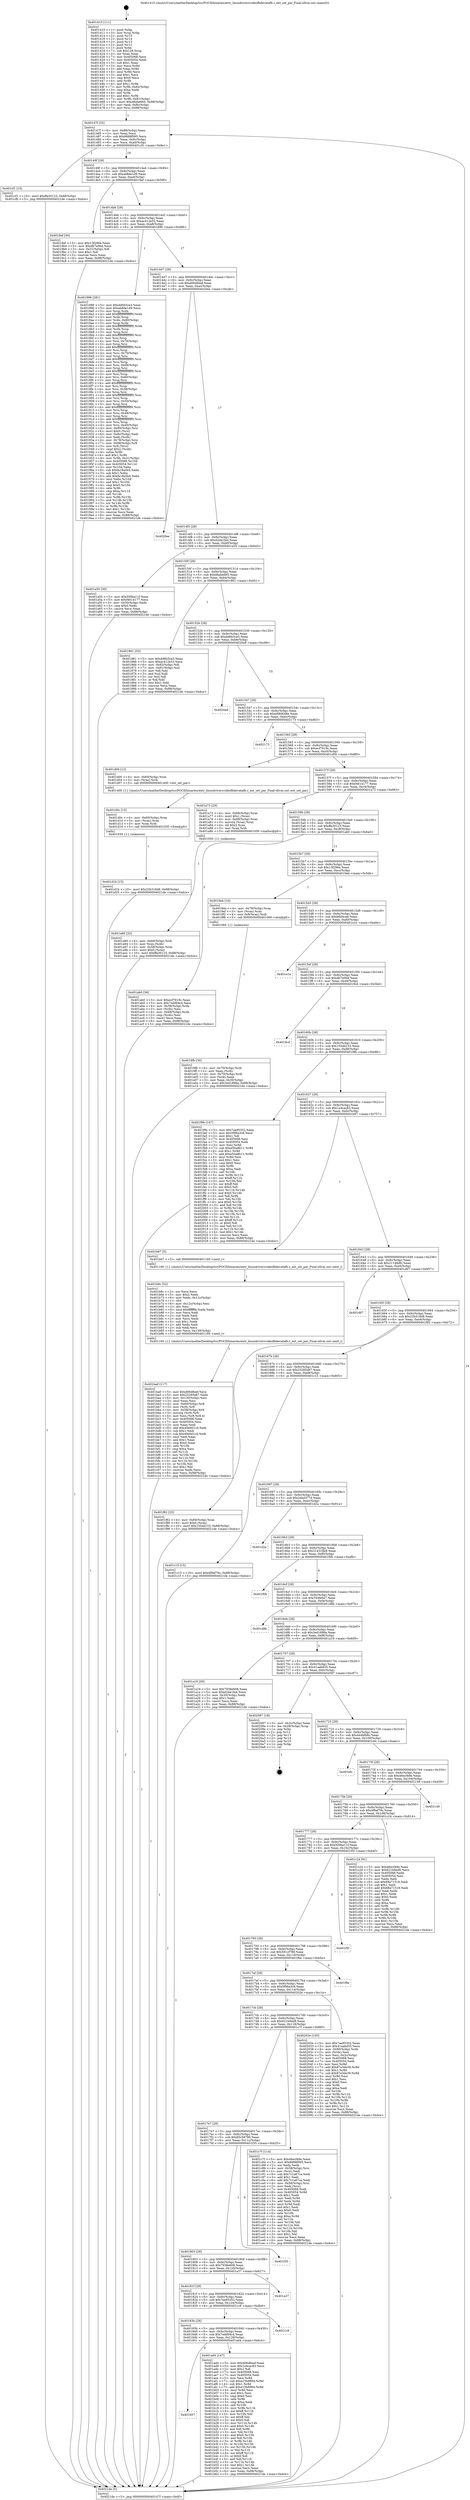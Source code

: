digraph "0x401410" {
  label = "0x401410 (/mnt/c/Users/mathe/Desktop/tcc/POCII/binaries/extr_linuxdriversvideofbdevatafb.c_ext_set_par_Final-ollvm.out::main(0))"
  labelloc = "t"
  node[shape=record]

  Entry [label="",width=0.3,height=0.3,shape=circle,fillcolor=black,style=filled]
  "0x40147f" [label="{
     0x40147f [32]\l
     | [instrs]\l
     &nbsp;&nbsp;0x40147f \<+6\>: mov -0x88(%rbp),%eax\l
     &nbsp;&nbsp;0x401485 \<+2\>: mov %eax,%ecx\l
     &nbsp;&nbsp;0x401487 \<+6\>: sub $0x8888f095,%ecx\l
     &nbsp;&nbsp;0x40148d \<+6\>: mov %eax,-0x9c(%rbp)\l
     &nbsp;&nbsp;0x401493 \<+6\>: mov %ecx,-0xa0(%rbp)\l
     &nbsp;&nbsp;0x401499 \<+6\>: je 0000000000401cf1 \<main+0x8e1\>\l
  }"]
  "0x401cf1" [label="{
     0x401cf1 [15]\l
     | [instrs]\l
     &nbsp;&nbsp;0x401cf1 \<+10\>: movl $0xffa30123,-0x88(%rbp)\l
     &nbsp;&nbsp;0x401cfb \<+5\>: jmp 00000000004021de \<main+0xdce\>\l
  }"]
  "0x40149f" [label="{
     0x40149f [28]\l
     | [instrs]\l
     &nbsp;&nbsp;0x40149f \<+5\>: jmp 00000000004014a4 \<main+0x94\>\l
     &nbsp;&nbsp;0x4014a4 \<+6\>: mov -0x9c(%rbp),%eax\l
     &nbsp;&nbsp;0x4014aa \<+5\>: sub $0xab8de1d9,%eax\l
     &nbsp;&nbsp;0x4014af \<+6\>: mov %eax,-0xa4(%rbp)\l
     &nbsp;&nbsp;0x4014b5 \<+6\>: je 00000000004019af \<main+0x59f\>\l
  }"]
  Exit [label="",width=0.3,height=0.3,shape=circle,fillcolor=black,style=filled,peripheries=2]
  "0x4019af" [label="{
     0x4019af [30]\l
     | [instrs]\l
     &nbsp;&nbsp;0x4019af \<+5\>: mov $0x13f296e,%eax\l
     &nbsp;&nbsp;0x4019b4 \<+5\>: mov $0xdb7e06d,%ecx\l
     &nbsp;&nbsp;0x4019b9 \<+3\>: mov -0x31(%rbp),%dl\l
     &nbsp;&nbsp;0x4019bc \<+3\>: test $0x1,%dl\l
     &nbsp;&nbsp;0x4019bf \<+3\>: cmovne %ecx,%eax\l
     &nbsp;&nbsp;0x4019c2 \<+6\>: mov %eax,-0x88(%rbp)\l
     &nbsp;&nbsp;0x4019c8 \<+5\>: jmp 00000000004021de \<main+0xdce\>\l
  }"]
  "0x4014bb" [label="{
     0x4014bb [28]\l
     | [instrs]\l
     &nbsp;&nbsp;0x4014bb \<+5\>: jmp 00000000004014c0 \<main+0xb0\>\l
     &nbsp;&nbsp;0x4014c0 \<+6\>: mov -0x9c(%rbp),%eax\l
     &nbsp;&nbsp;0x4014c6 \<+5\>: sub $0xac412e33,%eax\l
     &nbsp;&nbsp;0x4014cb \<+6\>: mov %eax,-0xa8(%rbp)\l
     &nbsp;&nbsp;0x4014d1 \<+6\>: je 0000000000401896 \<main+0x486\>\l
  }"]
  "0x401d1b" [label="{
     0x401d1b [15]\l
     | [instrs]\l
     &nbsp;&nbsp;0x401d1b \<+10\>: movl $0x22b318d8,-0x88(%rbp)\l
     &nbsp;&nbsp;0x401d25 \<+5\>: jmp 00000000004021de \<main+0xdce\>\l
  }"]
  "0x401896" [label="{
     0x401896 [281]\l
     | [instrs]\l
     &nbsp;&nbsp;0x401896 \<+5\>: mov $0xdd6b5ce3,%eax\l
     &nbsp;&nbsp;0x40189b \<+5\>: mov $0xab8de1d9,%ecx\l
     &nbsp;&nbsp;0x4018a0 \<+3\>: mov %rsp,%rdx\l
     &nbsp;&nbsp;0x4018a3 \<+4\>: add $0xfffffffffffffff0,%rdx\l
     &nbsp;&nbsp;0x4018a7 \<+3\>: mov %rdx,%rsp\l
     &nbsp;&nbsp;0x4018aa \<+4\>: mov %rdx,-0x80(%rbp)\l
     &nbsp;&nbsp;0x4018ae \<+3\>: mov %rsp,%rdx\l
     &nbsp;&nbsp;0x4018b1 \<+4\>: add $0xfffffffffffffff0,%rdx\l
     &nbsp;&nbsp;0x4018b5 \<+3\>: mov %rdx,%rsp\l
     &nbsp;&nbsp;0x4018b8 \<+3\>: mov %rsp,%rsi\l
     &nbsp;&nbsp;0x4018bb \<+4\>: add $0xfffffffffffffff0,%rsi\l
     &nbsp;&nbsp;0x4018bf \<+3\>: mov %rsi,%rsp\l
     &nbsp;&nbsp;0x4018c2 \<+4\>: mov %rsi,-0x78(%rbp)\l
     &nbsp;&nbsp;0x4018c6 \<+3\>: mov %rsp,%rsi\l
     &nbsp;&nbsp;0x4018c9 \<+4\>: add $0xfffffffffffffff0,%rsi\l
     &nbsp;&nbsp;0x4018cd \<+3\>: mov %rsi,%rsp\l
     &nbsp;&nbsp;0x4018d0 \<+4\>: mov %rsi,-0x70(%rbp)\l
     &nbsp;&nbsp;0x4018d4 \<+3\>: mov %rsp,%rsi\l
     &nbsp;&nbsp;0x4018d7 \<+4\>: add $0xfffffffffffffff0,%rsi\l
     &nbsp;&nbsp;0x4018db \<+3\>: mov %rsi,%rsp\l
     &nbsp;&nbsp;0x4018de \<+4\>: mov %rsi,-0x68(%rbp)\l
     &nbsp;&nbsp;0x4018e2 \<+3\>: mov %rsp,%rsi\l
     &nbsp;&nbsp;0x4018e5 \<+4\>: add $0xfffffffffffffff0,%rsi\l
     &nbsp;&nbsp;0x4018e9 \<+3\>: mov %rsi,%rsp\l
     &nbsp;&nbsp;0x4018ec \<+4\>: mov %rsi,-0x60(%rbp)\l
     &nbsp;&nbsp;0x4018f0 \<+3\>: mov %rsp,%rsi\l
     &nbsp;&nbsp;0x4018f3 \<+4\>: add $0xfffffffffffffff0,%rsi\l
     &nbsp;&nbsp;0x4018f7 \<+3\>: mov %rsi,%rsp\l
     &nbsp;&nbsp;0x4018fa \<+4\>: mov %rsi,-0x58(%rbp)\l
     &nbsp;&nbsp;0x4018fe \<+3\>: mov %rsp,%rsi\l
     &nbsp;&nbsp;0x401901 \<+4\>: add $0xfffffffffffffff0,%rsi\l
     &nbsp;&nbsp;0x401905 \<+3\>: mov %rsi,%rsp\l
     &nbsp;&nbsp;0x401908 \<+4\>: mov %rsi,-0x50(%rbp)\l
     &nbsp;&nbsp;0x40190c \<+3\>: mov %rsp,%rsi\l
     &nbsp;&nbsp;0x40190f \<+4\>: add $0xfffffffffffffff0,%rsi\l
     &nbsp;&nbsp;0x401913 \<+3\>: mov %rsi,%rsp\l
     &nbsp;&nbsp;0x401916 \<+4\>: mov %rsi,-0x48(%rbp)\l
     &nbsp;&nbsp;0x40191a \<+3\>: mov %rsp,%rsi\l
     &nbsp;&nbsp;0x40191d \<+4\>: add $0xfffffffffffffff0,%rsi\l
     &nbsp;&nbsp;0x401921 \<+3\>: mov %rsi,%rsp\l
     &nbsp;&nbsp;0x401924 \<+4\>: mov %rsi,-0x40(%rbp)\l
     &nbsp;&nbsp;0x401928 \<+4\>: mov -0x80(%rbp),%rsi\l
     &nbsp;&nbsp;0x40192c \<+6\>: movl $0x0,(%rsi)\l
     &nbsp;&nbsp;0x401932 \<+6\>: mov -0x8c(%rbp),%edi\l
     &nbsp;&nbsp;0x401938 \<+2\>: mov %edi,(%rdx)\l
     &nbsp;&nbsp;0x40193a \<+4\>: mov -0x78(%rbp),%rsi\l
     &nbsp;&nbsp;0x40193e \<+7\>: mov -0x98(%rbp),%r8\l
     &nbsp;&nbsp;0x401945 \<+3\>: mov %r8,(%rsi)\l
     &nbsp;&nbsp;0x401948 \<+3\>: cmpl $0x2,(%rdx)\l
     &nbsp;&nbsp;0x40194b \<+4\>: setne %r9b\l
     &nbsp;&nbsp;0x40194f \<+4\>: and $0x1,%r9b\l
     &nbsp;&nbsp;0x401953 \<+4\>: mov %r9b,-0x31(%rbp)\l
     &nbsp;&nbsp;0x401957 \<+8\>: mov 0x405068,%r10d\l
     &nbsp;&nbsp;0x40195f \<+8\>: mov 0x405054,%r11d\l
     &nbsp;&nbsp;0x401967 \<+3\>: mov %r10d,%ebx\l
     &nbsp;&nbsp;0x40196a \<+6\>: sub $0xfa18a5b5,%ebx\l
     &nbsp;&nbsp;0x401970 \<+3\>: sub $0x1,%ebx\l
     &nbsp;&nbsp;0x401973 \<+6\>: add $0xfa18a5b5,%ebx\l
     &nbsp;&nbsp;0x401979 \<+4\>: imul %ebx,%r10d\l
     &nbsp;&nbsp;0x40197d \<+4\>: and $0x1,%r10d\l
     &nbsp;&nbsp;0x401981 \<+4\>: cmp $0x0,%r10d\l
     &nbsp;&nbsp;0x401985 \<+4\>: sete %r9b\l
     &nbsp;&nbsp;0x401989 \<+4\>: cmp $0xa,%r11d\l
     &nbsp;&nbsp;0x40198d \<+4\>: setl %r14b\l
     &nbsp;&nbsp;0x401991 \<+3\>: mov %r9b,%r15b\l
     &nbsp;&nbsp;0x401994 \<+3\>: and %r14b,%r15b\l
     &nbsp;&nbsp;0x401997 \<+3\>: xor %r14b,%r9b\l
     &nbsp;&nbsp;0x40199a \<+3\>: or %r9b,%r15b\l
     &nbsp;&nbsp;0x40199d \<+4\>: test $0x1,%r15b\l
     &nbsp;&nbsp;0x4019a1 \<+3\>: cmovne %ecx,%eax\l
     &nbsp;&nbsp;0x4019a4 \<+6\>: mov %eax,-0x88(%rbp)\l
     &nbsp;&nbsp;0x4019aa \<+5\>: jmp 00000000004021de \<main+0xdce\>\l
  }"]
  "0x4014d7" [label="{
     0x4014d7 [28]\l
     | [instrs]\l
     &nbsp;&nbsp;0x4014d7 \<+5\>: jmp 00000000004014dc \<main+0xcc\>\l
     &nbsp;&nbsp;0x4014dc \<+6\>: mov -0x9c(%rbp),%eax\l
     &nbsp;&nbsp;0x4014e2 \<+5\>: sub $0xd06d8eef,%eax\l
     &nbsp;&nbsp;0x4014e7 \<+6\>: mov %eax,-0xac(%rbp)\l
     &nbsp;&nbsp;0x4014ed \<+6\>: je 00000000004020ee \<main+0xcde\>\l
  }"]
  "0x401d0c" [label="{
     0x401d0c [15]\l
     | [instrs]\l
     &nbsp;&nbsp;0x401d0c \<+4\>: mov -0x60(%rbp),%rax\l
     &nbsp;&nbsp;0x401d10 \<+3\>: mov (%rax),%rax\l
     &nbsp;&nbsp;0x401d13 \<+3\>: mov %rax,%rdi\l
     &nbsp;&nbsp;0x401d16 \<+5\>: call 0000000000401030 \<free@plt\>\l
     | [calls]\l
     &nbsp;&nbsp;0x401030 \{1\} (unknown)\l
  }"]
  "0x4020ee" [label="{
     0x4020ee\l
  }", style=dashed]
  "0x4014f3" [label="{
     0x4014f3 [28]\l
     | [instrs]\l
     &nbsp;&nbsp;0x4014f3 \<+5\>: jmp 00000000004014f8 \<main+0xe8\>\l
     &nbsp;&nbsp;0x4014f8 \<+6\>: mov -0x9c(%rbp),%eax\l
     &nbsp;&nbsp;0x4014fe \<+5\>: sub $0xd2da1fa4,%eax\l
     &nbsp;&nbsp;0x401503 \<+6\>: mov %eax,-0xb0(%rbp)\l
     &nbsp;&nbsp;0x401509 \<+6\>: je 0000000000401a55 \<main+0x645\>\l
  }"]
  "0x401ba0" [label="{
     0x401ba0 [117]\l
     | [instrs]\l
     &nbsp;&nbsp;0x401ba0 \<+5\>: mov $0xd06d8eef,%ecx\l
     &nbsp;&nbsp;0x401ba5 \<+5\>: mov $0x25285a87,%edx\l
     &nbsp;&nbsp;0x401baa \<+6\>: mov -0x130(%rbp),%esi\l
     &nbsp;&nbsp;0x401bb0 \<+3\>: imul %eax,%esi\l
     &nbsp;&nbsp;0x401bb3 \<+4\>: mov -0x60(%rbp),%r8\l
     &nbsp;&nbsp;0x401bb7 \<+3\>: mov (%r8),%r8\l
     &nbsp;&nbsp;0x401bba \<+4\>: mov -0x58(%rbp),%r9\l
     &nbsp;&nbsp;0x401bbe \<+3\>: movslq (%r9),%r9\l
     &nbsp;&nbsp;0x401bc1 \<+4\>: mov %esi,(%r8,%r9,4)\l
     &nbsp;&nbsp;0x401bc5 \<+7\>: mov 0x405068,%eax\l
     &nbsp;&nbsp;0x401bcc \<+7\>: mov 0x405054,%esi\l
     &nbsp;&nbsp;0x401bd3 \<+2\>: mov %eax,%edi\l
     &nbsp;&nbsp;0x401bd5 \<+6\>: add $0x49e601cd,%edi\l
     &nbsp;&nbsp;0x401bdb \<+3\>: sub $0x1,%edi\l
     &nbsp;&nbsp;0x401bde \<+6\>: sub $0x49e601cd,%edi\l
     &nbsp;&nbsp;0x401be4 \<+3\>: imul %edi,%eax\l
     &nbsp;&nbsp;0x401be7 \<+3\>: and $0x1,%eax\l
     &nbsp;&nbsp;0x401bea \<+3\>: cmp $0x0,%eax\l
     &nbsp;&nbsp;0x401bed \<+4\>: sete %r10b\l
     &nbsp;&nbsp;0x401bf1 \<+3\>: cmp $0xa,%esi\l
     &nbsp;&nbsp;0x401bf4 \<+4\>: setl %r11b\l
     &nbsp;&nbsp;0x401bf8 \<+3\>: mov %r10b,%bl\l
     &nbsp;&nbsp;0x401bfb \<+3\>: and %r11b,%bl\l
     &nbsp;&nbsp;0x401bfe \<+3\>: xor %r11b,%r10b\l
     &nbsp;&nbsp;0x401c01 \<+3\>: or %r10b,%bl\l
     &nbsp;&nbsp;0x401c04 \<+3\>: test $0x1,%bl\l
     &nbsp;&nbsp;0x401c07 \<+3\>: cmovne %edx,%ecx\l
     &nbsp;&nbsp;0x401c0a \<+6\>: mov %ecx,-0x88(%rbp)\l
     &nbsp;&nbsp;0x401c10 \<+5\>: jmp 00000000004021de \<main+0xdce\>\l
  }"]
  "0x401a55" [label="{
     0x401a55 [30]\l
     | [instrs]\l
     &nbsp;&nbsp;0x401a55 \<+5\>: mov $0x500ba11f,%eax\l
     &nbsp;&nbsp;0x401a5a \<+5\>: mov $0xf4614177,%ecx\l
     &nbsp;&nbsp;0x401a5f \<+3\>: mov -0x30(%rbp),%edx\l
     &nbsp;&nbsp;0x401a62 \<+3\>: cmp $0x0,%edx\l
     &nbsp;&nbsp;0x401a65 \<+3\>: cmove %ecx,%eax\l
     &nbsp;&nbsp;0x401a68 \<+6\>: mov %eax,-0x88(%rbp)\l
     &nbsp;&nbsp;0x401a6e \<+5\>: jmp 00000000004021de \<main+0xdce\>\l
  }"]
  "0x40150f" [label="{
     0x40150f [28]\l
     | [instrs]\l
     &nbsp;&nbsp;0x40150f \<+5\>: jmp 0000000000401514 \<main+0x104\>\l
     &nbsp;&nbsp;0x401514 \<+6\>: mov -0x9c(%rbp),%eax\l
     &nbsp;&nbsp;0x40151a \<+5\>: sub $0xd6abe665,%eax\l
     &nbsp;&nbsp;0x40151f \<+6\>: mov %eax,-0xb4(%rbp)\l
     &nbsp;&nbsp;0x401525 \<+6\>: je 0000000000401861 \<main+0x451\>\l
  }"]
  "0x401b6c" [label="{
     0x401b6c [52]\l
     | [instrs]\l
     &nbsp;&nbsp;0x401b6c \<+2\>: xor %ecx,%ecx\l
     &nbsp;&nbsp;0x401b6e \<+5\>: mov $0x2,%edx\l
     &nbsp;&nbsp;0x401b73 \<+6\>: mov %edx,-0x12c(%rbp)\l
     &nbsp;&nbsp;0x401b79 \<+1\>: cltd\l
     &nbsp;&nbsp;0x401b7a \<+6\>: mov -0x12c(%rbp),%esi\l
     &nbsp;&nbsp;0x401b80 \<+2\>: idiv %esi\l
     &nbsp;&nbsp;0x401b82 \<+6\>: imul $0xfffffffe,%edx,%edx\l
     &nbsp;&nbsp;0x401b88 \<+2\>: mov %ecx,%edi\l
     &nbsp;&nbsp;0x401b8a \<+2\>: sub %edx,%edi\l
     &nbsp;&nbsp;0x401b8c \<+2\>: mov %ecx,%edx\l
     &nbsp;&nbsp;0x401b8e \<+3\>: sub $0x1,%edx\l
     &nbsp;&nbsp;0x401b91 \<+2\>: add %edx,%edi\l
     &nbsp;&nbsp;0x401b93 \<+2\>: sub %edi,%ecx\l
     &nbsp;&nbsp;0x401b95 \<+6\>: mov %ecx,-0x130(%rbp)\l
     &nbsp;&nbsp;0x401b9b \<+5\>: call 0000000000401160 \<next_i\>\l
     | [calls]\l
     &nbsp;&nbsp;0x401160 \{1\} (/mnt/c/Users/mathe/Desktop/tcc/POCII/binaries/extr_linuxdriversvideofbdevatafb.c_ext_set_par_Final-ollvm.out::next_i)\l
  }"]
  "0x401861" [label="{
     0x401861 [53]\l
     | [instrs]\l
     &nbsp;&nbsp;0x401861 \<+5\>: mov $0xdd6b5ce3,%eax\l
     &nbsp;&nbsp;0x401866 \<+5\>: mov $0xac412e33,%ecx\l
     &nbsp;&nbsp;0x40186b \<+6\>: mov -0x82(%rbp),%dl\l
     &nbsp;&nbsp;0x401871 \<+7\>: mov -0x81(%rbp),%sil\l
     &nbsp;&nbsp;0x401878 \<+3\>: mov %dl,%dil\l
     &nbsp;&nbsp;0x40187b \<+3\>: and %sil,%dil\l
     &nbsp;&nbsp;0x40187e \<+3\>: xor %sil,%dl\l
     &nbsp;&nbsp;0x401881 \<+3\>: or %dl,%dil\l
     &nbsp;&nbsp;0x401884 \<+4\>: test $0x1,%dil\l
     &nbsp;&nbsp;0x401888 \<+3\>: cmovne %ecx,%eax\l
     &nbsp;&nbsp;0x40188b \<+6\>: mov %eax,-0x88(%rbp)\l
     &nbsp;&nbsp;0x401891 \<+5\>: jmp 00000000004021de \<main+0xdce\>\l
  }"]
  "0x40152b" [label="{
     0x40152b [28]\l
     | [instrs]\l
     &nbsp;&nbsp;0x40152b \<+5\>: jmp 0000000000401530 \<main+0x120\>\l
     &nbsp;&nbsp;0x401530 \<+6\>: mov -0x9c(%rbp),%eax\l
     &nbsp;&nbsp;0x401536 \<+5\>: sub $0xdd6b5ce3,%eax\l
     &nbsp;&nbsp;0x40153b \<+6\>: mov %eax,-0xb8(%rbp)\l
     &nbsp;&nbsp;0x401541 \<+6\>: je 00000000004020a9 \<main+0xc99\>\l
  }"]
  "0x4021de" [label="{
     0x4021de [5]\l
     | [instrs]\l
     &nbsp;&nbsp;0x4021de \<+5\>: jmp 000000000040147f \<main+0x6f\>\l
  }"]
  "0x401410" [label="{
     0x401410 [111]\l
     | [instrs]\l
     &nbsp;&nbsp;0x401410 \<+1\>: push %rbp\l
     &nbsp;&nbsp;0x401411 \<+3\>: mov %rsp,%rbp\l
     &nbsp;&nbsp;0x401414 \<+2\>: push %r15\l
     &nbsp;&nbsp;0x401416 \<+2\>: push %r14\l
     &nbsp;&nbsp;0x401418 \<+2\>: push %r13\l
     &nbsp;&nbsp;0x40141a \<+2\>: push %r12\l
     &nbsp;&nbsp;0x40141c \<+1\>: push %rbx\l
     &nbsp;&nbsp;0x40141d \<+7\>: sub $0x128,%rsp\l
     &nbsp;&nbsp;0x401424 \<+2\>: xor %eax,%eax\l
     &nbsp;&nbsp;0x401426 \<+7\>: mov 0x405068,%ecx\l
     &nbsp;&nbsp;0x40142d \<+7\>: mov 0x405054,%edx\l
     &nbsp;&nbsp;0x401434 \<+3\>: sub $0x1,%eax\l
     &nbsp;&nbsp;0x401437 \<+3\>: mov %ecx,%r8d\l
     &nbsp;&nbsp;0x40143a \<+3\>: add %eax,%r8d\l
     &nbsp;&nbsp;0x40143d \<+4\>: imul %r8d,%ecx\l
     &nbsp;&nbsp;0x401441 \<+3\>: and $0x1,%ecx\l
     &nbsp;&nbsp;0x401444 \<+3\>: cmp $0x0,%ecx\l
     &nbsp;&nbsp;0x401447 \<+4\>: sete %r9b\l
     &nbsp;&nbsp;0x40144b \<+4\>: and $0x1,%r9b\l
     &nbsp;&nbsp;0x40144f \<+7\>: mov %r9b,-0x82(%rbp)\l
     &nbsp;&nbsp;0x401456 \<+3\>: cmp $0xa,%edx\l
     &nbsp;&nbsp;0x401459 \<+4\>: setl %r9b\l
     &nbsp;&nbsp;0x40145d \<+4\>: and $0x1,%r9b\l
     &nbsp;&nbsp;0x401461 \<+7\>: mov %r9b,-0x81(%rbp)\l
     &nbsp;&nbsp;0x401468 \<+10\>: movl $0xd6abe665,-0x88(%rbp)\l
     &nbsp;&nbsp;0x401472 \<+6\>: mov %edi,-0x8c(%rbp)\l
     &nbsp;&nbsp;0x401478 \<+7\>: mov %rsi,-0x98(%rbp)\l
  }"]
  "0x401857" [label="{
     0x401857\l
  }", style=dashed]
  "0x401ad4" [label="{
     0x401ad4 [147]\l
     | [instrs]\l
     &nbsp;&nbsp;0x401ad4 \<+5\>: mov $0xd06d8eef,%eax\l
     &nbsp;&nbsp;0x401ad9 \<+5\>: mov $0x1e4cac83,%ecx\l
     &nbsp;&nbsp;0x401ade \<+2\>: mov $0x1,%dl\l
     &nbsp;&nbsp;0x401ae0 \<+7\>: mov 0x405068,%esi\l
     &nbsp;&nbsp;0x401ae7 \<+7\>: mov 0x405054,%edi\l
     &nbsp;&nbsp;0x401aee \<+3\>: mov %esi,%r8d\l
     &nbsp;&nbsp;0x401af1 \<+7\>: sub $0xe15b9994,%r8d\l
     &nbsp;&nbsp;0x401af8 \<+4\>: sub $0x1,%r8d\l
     &nbsp;&nbsp;0x401afc \<+7\>: add $0xe15b9994,%r8d\l
     &nbsp;&nbsp;0x401b03 \<+4\>: imul %r8d,%esi\l
     &nbsp;&nbsp;0x401b07 \<+3\>: and $0x1,%esi\l
     &nbsp;&nbsp;0x401b0a \<+3\>: cmp $0x0,%esi\l
     &nbsp;&nbsp;0x401b0d \<+4\>: sete %r9b\l
     &nbsp;&nbsp;0x401b11 \<+3\>: cmp $0xa,%edi\l
     &nbsp;&nbsp;0x401b14 \<+4\>: setl %r10b\l
     &nbsp;&nbsp;0x401b18 \<+3\>: mov %r9b,%r11b\l
     &nbsp;&nbsp;0x401b1b \<+4\>: xor $0xff,%r11b\l
     &nbsp;&nbsp;0x401b1f \<+3\>: mov %r10b,%bl\l
     &nbsp;&nbsp;0x401b22 \<+3\>: xor $0xff,%bl\l
     &nbsp;&nbsp;0x401b25 \<+3\>: xor $0x0,%dl\l
     &nbsp;&nbsp;0x401b28 \<+3\>: mov %r11b,%r14b\l
     &nbsp;&nbsp;0x401b2b \<+4\>: and $0x0,%r14b\l
     &nbsp;&nbsp;0x401b2f \<+3\>: and %dl,%r9b\l
     &nbsp;&nbsp;0x401b32 \<+3\>: mov %bl,%r15b\l
     &nbsp;&nbsp;0x401b35 \<+4\>: and $0x0,%r15b\l
     &nbsp;&nbsp;0x401b39 \<+3\>: and %dl,%r10b\l
     &nbsp;&nbsp;0x401b3c \<+3\>: or %r9b,%r14b\l
     &nbsp;&nbsp;0x401b3f \<+3\>: or %r10b,%r15b\l
     &nbsp;&nbsp;0x401b42 \<+3\>: xor %r15b,%r14b\l
     &nbsp;&nbsp;0x401b45 \<+3\>: or %bl,%r11b\l
     &nbsp;&nbsp;0x401b48 \<+4\>: xor $0xff,%r11b\l
     &nbsp;&nbsp;0x401b4c \<+3\>: or $0x0,%dl\l
     &nbsp;&nbsp;0x401b4f \<+3\>: and %dl,%r11b\l
     &nbsp;&nbsp;0x401b52 \<+3\>: or %r11b,%r14b\l
     &nbsp;&nbsp;0x401b55 \<+4\>: test $0x1,%r14b\l
     &nbsp;&nbsp;0x401b59 \<+3\>: cmovne %ecx,%eax\l
     &nbsp;&nbsp;0x401b5c \<+6\>: mov %eax,-0x88(%rbp)\l
     &nbsp;&nbsp;0x401b62 \<+5\>: jmp 00000000004021de \<main+0xdce\>\l
  }"]
  "0x4020a9" [label="{
     0x4020a9\l
  }", style=dashed]
  "0x401547" [label="{
     0x401547 [28]\l
     | [instrs]\l
     &nbsp;&nbsp;0x401547 \<+5\>: jmp 000000000040154c \<main+0x13c\>\l
     &nbsp;&nbsp;0x40154c \<+6\>: mov -0x9c(%rbp),%eax\l
     &nbsp;&nbsp;0x401552 \<+5\>: sub $0xe680648e,%eax\l
     &nbsp;&nbsp;0x401557 \<+6\>: mov %eax,-0xbc(%rbp)\l
     &nbsp;&nbsp;0x40155d \<+6\>: je 0000000000402173 \<main+0xd63\>\l
  }"]
  "0x40183b" [label="{
     0x40183b [28]\l
     | [instrs]\l
     &nbsp;&nbsp;0x40183b \<+5\>: jmp 0000000000401840 \<main+0x430\>\l
     &nbsp;&nbsp;0x401840 \<+6\>: mov -0x9c(%rbp),%eax\l
     &nbsp;&nbsp;0x401846 \<+5\>: sub $0x7edd94c4,%eax\l
     &nbsp;&nbsp;0x40184b \<+6\>: mov %eax,-0x128(%rbp)\l
     &nbsp;&nbsp;0x401851 \<+6\>: je 0000000000401ad4 \<main+0x6c4\>\l
  }"]
  "0x402173" [label="{
     0x402173\l
  }", style=dashed]
  "0x401563" [label="{
     0x401563 [28]\l
     | [instrs]\l
     &nbsp;&nbsp;0x401563 \<+5\>: jmp 0000000000401568 \<main+0x158\>\l
     &nbsp;&nbsp;0x401568 \<+6\>: mov -0x9c(%rbp),%eax\l
     &nbsp;&nbsp;0x40156e \<+5\>: sub $0xecf7619c,%eax\l
     &nbsp;&nbsp;0x401573 \<+6\>: mov %eax,-0xc0(%rbp)\l
     &nbsp;&nbsp;0x401579 \<+6\>: je 0000000000401d00 \<main+0x8f0\>\l
  }"]
  "0x4021c9" [label="{
     0x4021c9\l
  }", style=dashed]
  "0x401d00" [label="{
     0x401d00 [12]\l
     | [instrs]\l
     &nbsp;&nbsp;0x401d00 \<+4\>: mov -0x60(%rbp),%rax\l
     &nbsp;&nbsp;0x401d04 \<+3\>: mov (%rax),%rdi\l
     &nbsp;&nbsp;0x401d07 \<+5\>: call 0000000000401400 \<ext_set_par\>\l
     | [calls]\l
     &nbsp;&nbsp;0x401400 \{1\} (/mnt/c/Users/mathe/Desktop/tcc/POCII/binaries/extr_linuxdriversvideofbdevatafb.c_ext_set_par_Final-ollvm.out::ext_set_par)\l
  }"]
  "0x40157f" [label="{
     0x40157f [28]\l
     | [instrs]\l
     &nbsp;&nbsp;0x40157f \<+5\>: jmp 0000000000401584 \<main+0x174\>\l
     &nbsp;&nbsp;0x401584 \<+6\>: mov -0x9c(%rbp),%eax\l
     &nbsp;&nbsp;0x40158a \<+5\>: sub $0xf4614177,%eax\l
     &nbsp;&nbsp;0x40158f \<+6\>: mov %eax,-0xc4(%rbp)\l
     &nbsp;&nbsp;0x401595 \<+6\>: je 0000000000401a73 \<main+0x663\>\l
  }"]
  "0x40181f" [label="{
     0x40181f [28]\l
     | [instrs]\l
     &nbsp;&nbsp;0x40181f \<+5\>: jmp 0000000000401824 \<main+0x414\>\l
     &nbsp;&nbsp;0x401824 \<+6\>: mov -0x9c(%rbp),%eax\l
     &nbsp;&nbsp;0x40182a \<+5\>: sub $0x7ae85352,%eax\l
     &nbsp;&nbsp;0x40182f \<+6\>: mov %eax,-0x124(%rbp)\l
     &nbsp;&nbsp;0x401835 \<+6\>: je 00000000004021c9 \<main+0xdb9\>\l
  }"]
  "0x401a73" [label="{
     0x401a73 [29]\l
     | [instrs]\l
     &nbsp;&nbsp;0x401a73 \<+4\>: mov -0x68(%rbp),%rax\l
     &nbsp;&nbsp;0x401a77 \<+6\>: movl $0x1,(%rax)\l
     &nbsp;&nbsp;0x401a7d \<+4\>: mov -0x68(%rbp),%rax\l
     &nbsp;&nbsp;0x401a81 \<+3\>: movslq (%rax),%rax\l
     &nbsp;&nbsp;0x401a84 \<+4\>: shl $0x2,%rax\l
     &nbsp;&nbsp;0x401a88 \<+3\>: mov %rax,%rdi\l
     &nbsp;&nbsp;0x401a8b \<+5\>: call 0000000000401050 \<malloc@plt\>\l
     | [calls]\l
     &nbsp;&nbsp;0x401050 \{1\} (unknown)\l
  }"]
  "0x40159b" [label="{
     0x40159b [28]\l
     | [instrs]\l
     &nbsp;&nbsp;0x40159b \<+5\>: jmp 00000000004015a0 \<main+0x190\>\l
     &nbsp;&nbsp;0x4015a0 \<+6\>: mov -0x9c(%rbp),%eax\l
     &nbsp;&nbsp;0x4015a6 \<+5\>: sub $0xffa30123,%eax\l
     &nbsp;&nbsp;0x4015ab \<+6\>: mov %eax,-0xc8(%rbp)\l
     &nbsp;&nbsp;0x4015b1 \<+6\>: je 0000000000401ab0 \<main+0x6a0\>\l
  }"]
  "0x401a37" [label="{
     0x401a37\l
  }", style=dashed]
  "0x401ab0" [label="{
     0x401ab0 [36]\l
     | [instrs]\l
     &nbsp;&nbsp;0x401ab0 \<+5\>: mov $0xecf7619c,%eax\l
     &nbsp;&nbsp;0x401ab5 \<+5\>: mov $0x7edd94c4,%ecx\l
     &nbsp;&nbsp;0x401aba \<+4\>: mov -0x58(%rbp),%rdx\l
     &nbsp;&nbsp;0x401abe \<+2\>: mov (%rdx),%esi\l
     &nbsp;&nbsp;0x401ac0 \<+4\>: mov -0x68(%rbp),%rdx\l
     &nbsp;&nbsp;0x401ac4 \<+2\>: cmp (%rdx),%esi\l
     &nbsp;&nbsp;0x401ac6 \<+3\>: cmovl %ecx,%eax\l
     &nbsp;&nbsp;0x401ac9 \<+6\>: mov %eax,-0x88(%rbp)\l
     &nbsp;&nbsp;0x401acf \<+5\>: jmp 00000000004021de \<main+0xdce\>\l
  }"]
  "0x4015b7" [label="{
     0x4015b7 [28]\l
     | [instrs]\l
     &nbsp;&nbsp;0x4015b7 \<+5\>: jmp 00000000004015bc \<main+0x1ac\>\l
     &nbsp;&nbsp;0x4015bc \<+6\>: mov -0x9c(%rbp),%eax\l
     &nbsp;&nbsp;0x4015c2 \<+5\>: sub $0x13f296e,%eax\l
     &nbsp;&nbsp;0x4015c7 \<+6\>: mov %eax,-0xcc(%rbp)\l
     &nbsp;&nbsp;0x4015cd \<+6\>: je 00000000004019eb \<main+0x5db\>\l
  }"]
  "0x401803" [label="{
     0x401803 [28]\l
     | [instrs]\l
     &nbsp;&nbsp;0x401803 \<+5\>: jmp 0000000000401808 \<main+0x3f8\>\l
     &nbsp;&nbsp;0x401808 \<+6\>: mov -0x9c(%rbp),%eax\l
     &nbsp;&nbsp;0x40180e \<+5\>: sub $0x7938e608,%eax\l
     &nbsp;&nbsp;0x401813 \<+6\>: mov %eax,-0x120(%rbp)\l
     &nbsp;&nbsp;0x401819 \<+6\>: je 0000000000401a37 \<main+0x627\>\l
  }"]
  "0x4019eb" [label="{
     0x4019eb [16]\l
     | [instrs]\l
     &nbsp;&nbsp;0x4019eb \<+4\>: mov -0x78(%rbp),%rax\l
     &nbsp;&nbsp;0x4019ef \<+3\>: mov (%rax),%rax\l
     &nbsp;&nbsp;0x4019f2 \<+4\>: mov 0x8(%rax),%rdi\l
     &nbsp;&nbsp;0x4019f6 \<+5\>: call 0000000000401060 \<atoi@plt\>\l
     | [calls]\l
     &nbsp;&nbsp;0x401060 \{1\} (unknown)\l
  }"]
  "0x4015d3" [label="{
     0x4015d3 [28]\l
     | [instrs]\l
     &nbsp;&nbsp;0x4015d3 \<+5\>: jmp 00000000004015d8 \<main+0x1c8\>\l
     &nbsp;&nbsp;0x4015d8 \<+6\>: mov -0x9c(%rbp),%eax\l
     &nbsp;&nbsp;0x4015de \<+5\>: sub $0xb6d4ced,%eax\l
     &nbsp;&nbsp;0x4015e3 \<+6\>: mov %eax,-0xd0(%rbp)\l
     &nbsp;&nbsp;0x4015e9 \<+6\>: je 0000000000401e1e \<main+0xa0e\>\l
  }"]
  "0x4019fb" [label="{
     0x4019fb [30]\l
     | [instrs]\l
     &nbsp;&nbsp;0x4019fb \<+4\>: mov -0x70(%rbp),%rdi\l
     &nbsp;&nbsp;0x4019ff \<+2\>: mov %eax,(%rdi)\l
     &nbsp;&nbsp;0x401a01 \<+4\>: mov -0x70(%rbp),%rdi\l
     &nbsp;&nbsp;0x401a05 \<+2\>: mov (%rdi),%eax\l
     &nbsp;&nbsp;0x401a07 \<+3\>: mov %eax,-0x30(%rbp)\l
     &nbsp;&nbsp;0x401a0a \<+10\>: movl $0x3ed1898a,-0x88(%rbp)\l
     &nbsp;&nbsp;0x401a14 \<+5\>: jmp 00000000004021de \<main+0xdce\>\l
  }"]
  "0x401f35" [label="{
     0x401f35\l
  }", style=dashed]
  "0x401e1e" [label="{
     0x401e1e\l
  }", style=dashed]
  "0x4015ef" [label="{
     0x4015ef [28]\l
     | [instrs]\l
     &nbsp;&nbsp;0x4015ef \<+5\>: jmp 00000000004015f4 \<main+0x1e4\>\l
     &nbsp;&nbsp;0x4015f4 \<+6\>: mov -0x9c(%rbp),%eax\l
     &nbsp;&nbsp;0x4015fa \<+5\>: sub $0xdb7e06d,%eax\l
     &nbsp;&nbsp;0x4015ff \<+6\>: mov %eax,-0xd4(%rbp)\l
     &nbsp;&nbsp;0x401605 \<+6\>: je 00000000004019cd \<main+0x5bd\>\l
  }"]
  "0x4017e7" [label="{
     0x4017e7 [28]\l
     | [instrs]\l
     &nbsp;&nbsp;0x4017e7 \<+5\>: jmp 00000000004017ec \<main+0x3dc\>\l
     &nbsp;&nbsp;0x4017ec \<+6\>: mov -0x9c(%rbp),%eax\l
     &nbsp;&nbsp;0x4017f2 \<+5\>: sub $0x65c58780,%eax\l
     &nbsp;&nbsp;0x4017f7 \<+6\>: mov %eax,-0x11c(%rbp)\l
     &nbsp;&nbsp;0x4017fd \<+6\>: je 0000000000401f35 \<main+0xb25\>\l
  }"]
  "0x4019cd" [label="{
     0x4019cd\l
  }", style=dashed]
  "0x40160b" [label="{
     0x40160b [28]\l
     | [instrs]\l
     &nbsp;&nbsp;0x40160b \<+5\>: jmp 0000000000401610 \<main+0x200\>\l
     &nbsp;&nbsp;0x401610 \<+6\>: mov -0x9c(%rbp),%eax\l
     &nbsp;&nbsp;0x401616 \<+5\>: sub $0x155dd153,%eax\l
     &nbsp;&nbsp;0x40161b \<+6\>: mov %eax,-0xd8(%rbp)\l
     &nbsp;&nbsp;0x401621 \<+6\>: je 0000000000401f9b \<main+0xb8b\>\l
  }"]
  "0x401c7f" [label="{
     0x401c7f [114]\l
     | [instrs]\l
     &nbsp;&nbsp;0x401c7f \<+5\>: mov $0x46ecf49e,%eax\l
     &nbsp;&nbsp;0x401c84 \<+5\>: mov $0x8888f095,%ecx\l
     &nbsp;&nbsp;0x401c89 \<+2\>: xor %edx,%edx\l
     &nbsp;&nbsp;0x401c8b \<+4\>: mov -0x58(%rbp),%rsi\l
     &nbsp;&nbsp;0x401c8f \<+2\>: mov (%rsi),%edi\l
     &nbsp;&nbsp;0x401c91 \<+6\>: sub $0x7c1a67ca,%edi\l
     &nbsp;&nbsp;0x401c97 \<+3\>: add $0x1,%edi\l
     &nbsp;&nbsp;0x401c9a \<+6\>: add $0x7c1a67ca,%edi\l
     &nbsp;&nbsp;0x401ca0 \<+4\>: mov -0x58(%rbp),%rsi\l
     &nbsp;&nbsp;0x401ca4 \<+2\>: mov %edi,(%rsi)\l
     &nbsp;&nbsp;0x401ca6 \<+7\>: mov 0x405068,%edi\l
     &nbsp;&nbsp;0x401cad \<+8\>: mov 0x405054,%r8d\l
     &nbsp;&nbsp;0x401cb5 \<+3\>: sub $0x1,%edx\l
     &nbsp;&nbsp;0x401cb8 \<+3\>: mov %edi,%r9d\l
     &nbsp;&nbsp;0x401cbb \<+3\>: add %edx,%r9d\l
     &nbsp;&nbsp;0x401cbe \<+4\>: imul %r9d,%edi\l
     &nbsp;&nbsp;0x401cc2 \<+3\>: and $0x1,%edi\l
     &nbsp;&nbsp;0x401cc5 \<+3\>: cmp $0x0,%edi\l
     &nbsp;&nbsp;0x401cc8 \<+4\>: sete %r10b\l
     &nbsp;&nbsp;0x401ccc \<+4\>: cmp $0xa,%r8d\l
     &nbsp;&nbsp;0x401cd0 \<+4\>: setl %r11b\l
     &nbsp;&nbsp;0x401cd4 \<+3\>: mov %r10b,%bl\l
     &nbsp;&nbsp;0x401cd7 \<+3\>: and %r11b,%bl\l
     &nbsp;&nbsp;0x401cda \<+3\>: xor %r11b,%r10b\l
     &nbsp;&nbsp;0x401cdd \<+3\>: or %r10b,%bl\l
     &nbsp;&nbsp;0x401ce0 \<+3\>: test $0x1,%bl\l
     &nbsp;&nbsp;0x401ce3 \<+3\>: cmovne %ecx,%eax\l
     &nbsp;&nbsp;0x401ce6 \<+6\>: mov %eax,-0x88(%rbp)\l
     &nbsp;&nbsp;0x401cec \<+5\>: jmp 00000000004021de \<main+0xdce\>\l
  }"]
  "0x401f9b" [label="{
     0x401f9b [147]\l
     | [instrs]\l
     &nbsp;&nbsp;0x401f9b \<+5\>: mov $0x7ae85352,%eax\l
     &nbsp;&nbsp;0x401fa0 \<+5\>: mov $0x5f96a3c9,%ecx\l
     &nbsp;&nbsp;0x401fa5 \<+2\>: mov $0x1,%dl\l
     &nbsp;&nbsp;0x401fa7 \<+7\>: mov 0x405068,%esi\l
     &nbsp;&nbsp;0x401fae \<+7\>: mov 0x405054,%edi\l
     &nbsp;&nbsp;0x401fb5 \<+3\>: mov %esi,%r8d\l
     &nbsp;&nbsp;0x401fb8 \<+7\>: sub $0xe50a8b11,%r8d\l
     &nbsp;&nbsp;0x401fbf \<+4\>: sub $0x1,%r8d\l
     &nbsp;&nbsp;0x401fc3 \<+7\>: add $0xe50a8b11,%r8d\l
     &nbsp;&nbsp;0x401fca \<+4\>: imul %r8d,%esi\l
     &nbsp;&nbsp;0x401fce \<+3\>: and $0x1,%esi\l
     &nbsp;&nbsp;0x401fd1 \<+3\>: cmp $0x0,%esi\l
     &nbsp;&nbsp;0x401fd4 \<+4\>: sete %r9b\l
     &nbsp;&nbsp;0x401fd8 \<+3\>: cmp $0xa,%edi\l
     &nbsp;&nbsp;0x401fdb \<+4\>: setl %r10b\l
     &nbsp;&nbsp;0x401fdf \<+3\>: mov %r9b,%r11b\l
     &nbsp;&nbsp;0x401fe2 \<+4\>: xor $0xff,%r11b\l
     &nbsp;&nbsp;0x401fe6 \<+3\>: mov %r10b,%bl\l
     &nbsp;&nbsp;0x401fe9 \<+3\>: xor $0xff,%bl\l
     &nbsp;&nbsp;0x401fec \<+3\>: xor $0x0,%dl\l
     &nbsp;&nbsp;0x401fef \<+3\>: mov %r11b,%r14b\l
     &nbsp;&nbsp;0x401ff2 \<+4\>: and $0x0,%r14b\l
     &nbsp;&nbsp;0x401ff6 \<+3\>: and %dl,%r9b\l
     &nbsp;&nbsp;0x401ff9 \<+3\>: mov %bl,%r15b\l
     &nbsp;&nbsp;0x401ffc \<+4\>: and $0x0,%r15b\l
     &nbsp;&nbsp;0x402000 \<+3\>: and %dl,%r10b\l
     &nbsp;&nbsp;0x402003 \<+3\>: or %r9b,%r14b\l
     &nbsp;&nbsp;0x402006 \<+3\>: or %r10b,%r15b\l
     &nbsp;&nbsp;0x402009 \<+3\>: xor %r15b,%r14b\l
     &nbsp;&nbsp;0x40200c \<+3\>: or %bl,%r11b\l
     &nbsp;&nbsp;0x40200f \<+4\>: xor $0xff,%r11b\l
     &nbsp;&nbsp;0x402013 \<+3\>: or $0x0,%dl\l
     &nbsp;&nbsp;0x402016 \<+3\>: and %dl,%r11b\l
     &nbsp;&nbsp;0x402019 \<+3\>: or %r11b,%r14b\l
     &nbsp;&nbsp;0x40201c \<+4\>: test $0x1,%r14b\l
     &nbsp;&nbsp;0x402020 \<+3\>: cmovne %ecx,%eax\l
     &nbsp;&nbsp;0x402023 \<+6\>: mov %eax,-0x88(%rbp)\l
     &nbsp;&nbsp;0x402029 \<+5\>: jmp 00000000004021de \<main+0xdce\>\l
  }"]
  "0x401627" [label="{
     0x401627 [28]\l
     | [instrs]\l
     &nbsp;&nbsp;0x401627 \<+5\>: jmp 000000000040162c \<main+0x21c\>\l
     &nbsp;&nbsp;0x40162c \<+6\>: mov -0x9c(%rbp),%eax\l
     &nbsp;&nbsp;0x401632 \<+5\>: sub $0x1e4cac83,%eax\l
     &nbsp;&nbsp;0x401637 \<+6\>: mov %eax,-0xdc(%rbp)\l
     &nbsp;&nbsp;0x40163d \<+6\>: je 0000000000401b67 \<main+0x757\>\l
  }"]
  "0x4017cb" [label="{
     0x4017cb [28]\l
     | [instrs]\l
     &nbsp;&nbsp;0x4017cb \<+5\>: jmp 00000000004017d0 \<main+0x3c0\>\l
     &nbsp;&nbsp;0x4017d0 \<+6\>: mov -0x9c(%rbp),%eax\l
     &nbsp;&nbsp;0x4017d6 \<+5\>: sub $0x621b9ed8,%eax\l
     &nbsp;&nbsp;0x4017db \<+6\>: mov %eax,-0x118(%rbp)\l
     &nbsp;&nbsp;0x4017e1 \<+6\>: je 0000000000401c7f \<main+0x86f\>\l
  }"]
  "0x401b67" [label="{
     0x401b67 [5]\l
     | [instrs]\l
     &nbsp;&nbsp;0x401b67 \<+5\>: call 0000000000401160 \<next_i\>\l
     | [calls]\l
     &nbsp;&nbsp;0x401160 \{1\} (/mnt/c/Users/mathe/Desktop/tcc/POCII/binaries/extr_linuxdriversvideofbdevatafb.c_ext_set_par_Final-ollvm.out::next_i)\l
  }"]
  "0x401643" [label="{
     0x401643 [28]\l
     | [instrs]\l
     &nbsp;&nbsp;0x401643 \<+5\>: jmp 0000000000401648 \<main+0x238\>\l
     &nbsp;&nbsp;0x401648 \<+6\>: mov -0x9c(%rbp),%eax\l
     &nbsp;&nbsp;0x40164e \<+5\>: sub $0x21148dfc,%eax\l
     &nbsp;&nbsp;0x401653 \<+6\>: mov %eax,-0xe0(%rbp)\l
     &nbsp;&nbsp;0x401659 \<+6\>: je 0000000000401d67 \<main+0x957\>\l
  }"]
  "0x40202e" [label="{
     0x40202e [105]\l
     | [instrs]\l
     &nbsp;&nbsp;0x40202e \<+5\>: mov $0x7ae85352,%eax\l
     &nbsp;&nbsp;0x402033 \<+5\>: mov $0x41aabd35,%ecx\l
     &nbsp;&nbsp;0x402038 \<+4\>: mov -0x80(%rbp),%rdx\l
     &nbsp;&nbsp;0x40203c \<+2\>: mov (%rdx),%esi\l
     &nbsp;&nbsp;0x40203e \<+3\>: mov %esi,-0x2c(%rbp)\l
     &nbsp;&nbsp;0x402041 \<+7\>: mov 0x405068,%esi\l
     &nbsp;&nbsp;0x402048 \<+7\>: mov 0x405054,%edi\l
     &nbsp;&nbsp;0x40204f \<+3\>: mov %esi,%r8d\l
     &nbsp;&nbsp;0x402052 \<+7\>: add $0x87e3de39,%r8d\l
     &nbsp;&nbsp;0x402059 \<+4\>: sub $0x1,%r8d\l
     &nbsp;&nbsp;0x40205d \<+7\>: sub $0x87e3de39,%r8d\l
     &nbsp;&nbsp;0x402064 \<+4\>: imul %r8d,%esi\l
     &nbsp;&nbsp;0x402068 \<+3\>: and $0x1,%esi\l
     &nbsp;&nbsp;0x40206b \<+3\>: cmp $0x0,%esi\l
     &nbsp;&nbsp;0x40206e \<+4\>: sete %r9b\l
     &nbsp;&nbsp;0x402072 \<+3\>: cmp $0xa,%edi\l
     &nbsp;&nbsp;0x402075 \<+4\>: setl %r10b\l
     &nbsp;&nbsp;0x402079 \<+3\>: mov %r9b,%r11b\l
     &nbsp;&nbsp;0x40207c \<+3\>: and %r10b,%r11b\l
     &nbsp;&nbsp;0x40207f \<+3\>: xor %r10b,%r9b\l
     &nbsp;&nbsp;0x402082 \<+3\>: or %r9b,%r11b\l
     &nbsp;&nbsp;0x402085 \<+4\>: test $0x1,%r11b\l
     &nbsp;&nbsp;0x402089 \<+3\>: cmovne %ecx,%eax\l
     &nbsp;&nbsp;0x40208c \<+6\>: mov %eax,-0x88(%rbp)\l
     &nbsp;&nbsp;0x402092 \<+5\>: jmp 00000000004021de \<main+0xdce\>\l
  }"]
  "0x401d67" [label="{
     0x401d67\l
  }", style=dashed]
  "0x40165f" [label="{
     0x40165f [28]\l
     | [instrs]\l
     &nbsp;&nbsp;0x40165f \<+5\>: jmp 0000000000401664 \<main+0x254\>\l
     &nbsp;&nbsp;0x401664 \<+6\>: mov -0x9c(%rbp),%eax\l
     &nbsp;&nbsp;0x40166a \<+5\>: sub $0x22b318d8,%eax\l
     &nbsp;&nbsp;0x40166f \<+6\>: mov %eax,-0xe4(%rbp)\l
     &nbsp;&nbsp;0x401675 \<+6\>: je 0000000000401f82 \<main+0xb72\>\l
  }"]
  "0x4017af" [label="{
     0x4017af [28]\l
     | [instrs]\l
     &nbsp;&nbsp;0x4017af \<+5\>: jmp 00000000004017b4 \<main+0x3a4\>\l
     &nbsp;&nbsp;0x4017b4 \<+6\>: mov -0x9c(%rbp),%eax\l
     &nbsp;&nbsp;0x4017ba \<+5\>: sub $0x5f96a3c9,%eax\l
     &nbsp;&nbsp;0x4017bf \<+6\>: mov %eax,-0x114(%rbp)\l
     &nbsp;&nbsp;0x4017c5 \<+6\>: je 000000000040202e \<main+0xc1e\>\l
  }"]
  "0x401f82" [label="{
     0x401f82 [25]\l
     | [instrs]\l
     &nbsp;&nbsp;0x401f82 \<+4\>: mov -0x80(%rbp),%rax\l
     &nbsp;&nbsp;0x401f86 \<+6\>: movl $0x0,(%rax)\l
     &nbsp;&nbsp;0x401f8c \<+10\>: movl $0x155dd153,-0x88(%rbp)\l
     &nbsp;&nbsp;0x401f96 \<+5\>: jmp 00000000004021de \<main+0xdce\>\l
  }"]
  "0x40167b" [label="{
     0x40167b [28]\l
     | [instrs]\l
     &nbsp;&nbsp;0x40167b \<+5\>: jmp 0000000000401680 \<main+0x270\>\l
     &nbsp;&nbsp;0x401680 \<+6\>: mov -0x9c(%rbp),%eax\l
     &nbsp;&nbsp;0x401686 \<+5\>: sub $0x25285a87,%eax\l
     &nbsp;&nbsp;0x40168b \<+6\>: mov %eax,-0xe8(%rbp)\l
     &nbsp;&nbsp;0x401691 \<+6\>: je 0000000000401c15 \<main+0x805\>\l
  }"]
  "0x401f6e" [label="{
     0x401f6e\l
  }", style=dashed]
  "0x401c15" [label="{
     0x401c15 [15]\l
     | [instrs]\l
     &nbsp;&nbsp;0x401c15 \<+10\>: movl $0x4f9af79c,-0x88(%rbp)\l
     &nbsp;&nbsp;0x401c1f \<+5\>: jmp 00000000004021de \<main+0xdce\>\l
  }"]
  "0x401697" [label="{
     0x401697 [28]\l
     | [instrs]\l
     &nbsp;&nbsp;0x401697 \<+5\>: jmp 000000000040169c \<main+0x28c\>\l
     &nbsp;&nbsp;0x40169c \<+6\>: mov -0x9c(%rbp),%eax\l
     &nbsp;&nbsp;0x4016a2 \<+5\>: sub $0x2dad377d,%eax\l
     &nbsp;&nbsp;0x4016a7 \<+6\>: mov %eax,-0xec(%rbp)\l
     &nbsp;&nbsp;0x4016ad \<+6\>: je 0000000000401d2a \<main+0x91a\>\l
  }"]
  "0x401793" [label="{
     0x401793 [28]\l
     | [instrs]\l
     &nbsp;&nbsp;0x401793 \<+5\>: jmp 0000000000401798 \<main+0x388\>\l
     &nbsp;&nbsp;0x401798 \<+6\>: mov -0x9c(%rbp),%eax\l
     &nbsp;&nbsp;0x40179e \<+5\>: sub $0x591cf788,%eax\l
     &nbsp;&nbsp;0x4017a3 \<+6\>: mov %eax,-0x110(%rbp)\l
     &nbsp;&nbsp;0x4017a9 \<+6\>: je 0000000000401f6e \<main+0xb5e\>\l
  }"]
  "0x401d2a" [label="{
     0x401d2a\l
  }", style=dashed]
  "0x4016b3" [label="{
     0x4016b3 [28]\l
     | [instrs]\l
     &nbsp;&nbsp;0x4016b3 \<+5\>: jmp 00000000004016b8 \<main+0x2a8\>\l
     &nbsp;&nbsp;0x4016b8 \<+6\>: mov -0x9c(%rbp),%eax\l
     &nbsp;&nbsp;0x4016be \<+5\>: sub $0x314316b9,%eax\l
     &nbsp;&nbsp;0x4016c3 \<+6\>: mov %eax,-0xf0(%rbp)\l
     &nbsp;&nbsp;0x4016c9 \<+6\>: je 0000000000401f0b \<main+0xafb\>\l
  }"]
  "0x401f5f" [label="{
     0x401f5f\l
  }", style=dashed]
  "0x401f0b" [label="{
     0x401f0b\l
  }", style=dashed]
  "0x4016cf" [label="{
     0x4016cf [28]\l
     | [instrs]\l
     &nbsp;&nbsp;0x4016cf \<+5\>: jmp 00000000004016d4 \<main+0x2c4\>\l
     &nbsp;&nbsp;0x4016d4 \<+6\>: mov -0x9c(%rbp),%eax\l
     &nbsp;&nbsp;0x4016da \<+5\>: sub $0x354fe0e7,%eax\l
     &nbsp;&nbsp;0x4016df \<+6\>: mov %eax,-0xf4(%rbp)\l
     &nbsp;&nbsp;0x4016e5 \<+6\>: je 0000000000401d8b \<main+0x97b\>\l
  }"]
  "0x401777" [label="{
     0x401777 [28]\l
     | [instrs]\l
     &nbsp;&nbsp;0x401777 \<+5\>: jmp 000000000040177c \<main+0x36c\>\l
     &nbsp;&nbsp;0x40177c \<+6\>: mov -0x9c(%rbp),%eax\l
     &nbsp;&nbsp;0x401782 \<+5\>: sub $0x500ba11f,%eax\l
     &nbsp;&nbsp;0x401787 \<+6\>: mov %eax,-0x10c(%rbp)\l
     &nbsp;&nbsp;0x40178d \<+6\>: je 0000000000401f5f \<main+0xb4f\>\l
  }"]
  "0x401d8b" [label="{
     0x401d8b\l
  }", style=dashed]
  "0x4016eb" [label="{
     0x4016eb [28]\l
     | [instrs]\l
     &nbsp;&nbsp;0x4016eb \<+5\>: jmp 00000000004016f0 \<main+0x2e0\>\l
     &nbsp;&nbsp;0x4016f0 \<+6\>: mov -0x9c(%rbp),%eax\l
     &nbsp;&nbsp;0x4016f6 \<+5\>: sub $0x3ed1898a,%eax\l
     &nbsp;&nbsp;0x4016fb \<+6\>: mov %eax,-0xf8(%rbp)\l
     &nbsp;&nbsp;0x401701 \<+6\>: je 0000000000401a19 \<main+0x609\>\l
  }"]
  "0x401c24" [label="{
     0x401c24 [91]\l
     | [instrs]\l
     &nbsp;&nbsp;0x401c24 \<+5\>: mov $0x46ecf49e,%eax\l
     &nbsp;&nbsp;0x401c29 \<+5\>: mov $0x621b9ed8,%ecx\l
     &nbsp;&nbsp;0x401c2e \<+7\>: mov 0x405068,%edx\l
     &nbsp;&nbsp;0x401c35 \<+7\>: mov 0x405054,%esi\l
     &nbsp;&nbsp;0x401c3c \<+2\>: mov %edx,%edi\l
     &nbsp;&nbsp;0x401c3e \<+6\>: sub $0x68a71518,%edi\l
     &nbsp;&nbsp;0x401c44 \<+3\>: sub $0x1,%edi\l
     &nbsp;&nbsp;0x401c47 \<+6\>: add $0x68a71518,%edi\l
     &nbsp;&nbsp;0x401c4d \<+3\>: imul %edi,%edx\l
     &nbsp;&nbsp;0x401c50 \<+3\>: and $0x1,%edx\l
     &nbsp;&nbsp;0x401c53 \<+3\>: cmp $0x0,%edx\l
     &nbsp;&nbsp;0x401c56 \<+4\>: sete %r8b\l
     &nbsp;&nbsp;0x401c5a \<+3\>: cmp $0xa,%esi\l
     &nbsp;&nbsp;0x401c5d \<+4\>: setl %r9b\l
     &nbsp;&nbsp;0x401c61 \<+3\>: mov %r8b,%r10b\l
     &nbsp;&nbsp;0x401c64 \<+3\>: and %r9b,%r10b\l
     &nbsp;&nbsp;0x401c67 \<+3\>: xor %r9b,%r8b\l
     &nbsp;&nbsp;0x401c6a \<+3\>: or %r8b,%r10b\l
     &nbsp;&nbsp;0x401c6d \<+4\>: test $0x1,%r10b\l
     &nbsp;&nbsp;0x401c71 \<+3\>: cmovne %ecx,%eax\l
     &nbsp;&nbsp;0x401c74 \<+6\>: mov %eax,-0x88(%rbp)\l
     &nbsp;&nbsp;0x401c7a \<+5\>: jmp 00000000004021de \<main+0xdce\>\l
  }"]
  "0x401a19" [label="{
     0x401a19 [30]\l
     | [instrs]\l
     &nbsp;&nbsp;0x401a19 \<+5\>: mov $0x7938e608,%eax\l
     &nbsp;&nbsp;0x401a1e \<+5\>: mov $0xd2da1fa4,%ecx\l
     &nbsp;&nbsp;0x401a23 \<+3\>: mov -0x30(%rbp),%edx\l
     &nbsp;&nbsp;0x401a26 \<+3\>: cmp $0x1,%edx\l
     &nbsp;&nbsp;0x401a29 \<+3\>: cmovl %ecx,%eax\l
     &nbsp;&nbsp;0x401a2c \<+6\>: mov %eax,-0x88(%rbp)\l
     &nbsp;&nbsp;0x401a32 \<+5\>: jmp 00000000004021de \<main+0xdce\>\l
  }"]
  "0x401707" [label="{
     0x401707 [28]\l
     | [instrs]\l
     &nbsp;&nbsp;0x401707 \<+5\>: jmp 000000000040170c \<main+0x2fc\>\l
     &nbsp;&nbsp;0x40170c \<+6\>: mov -0x9c(%rbp),%eax\l
     &nbsp;&nbsp;0x401712 \<+5\>: sub $0x41aabd35,%eax\l
     &nbsp;&nbsp;0x401717 \<+6\>: mov %eax,-0xfc(%rbp)\l
     &nbsp;&nbsp;0x40171d \<+6\>: je 0000000000402097 \<main+0xc87\>\l
  }"]
  "0x401a90" [label="{
     0x401a90 [32]\l
     | [instrs]\l
     &nbsp;&nbsp;0x401a90 \<+4\>: mov -0x60(%rbp),%rdi\l
     &nbsp;&nbsp;0x401a94 \<+3\>: mov %rax,(%rdi)\l
     &nbsp;&nbsp;0x401a97 \<+4\>: mov -0x58(%rbp),%rax\l
     &nbsp;&nbsp;0x401a9b \<+6\>: movl $0x0,(%rax)\l
     &nbsp;&nbsp;0x401aa1 \<+10\>: movl $0xffa30123,-0x88(%rbp)\l
     &nbsp;&nbsp;0x401aab \<+5\>: jmp 00000000004021de \<main+0xdce\>\l
  }"]
  "0x40175b" [label="{
     0x40175b [28]\l
     | [instrs]\l
     &nbsp;&nbsp;0x40175b \<+5\>: jmp 0000000000401760 \<main+0x350\>\l
     &nbsp;&nbsp;0x401760 \<+6\>: mov -0x9c(%rbp),%eax\l
     &nbsp;&nbsp;0x401766 \<+5\>: sub $0x4f9af79c,%eax\l
     &nbsp;&nbsp;0x40176b \<+6\>: mov %eax,-0x108(%rbp)\l
     &nbsp;&nbsp;0x401771 \<+6\>: je 0000000000401c24 \<main+0x814\>\l
  }"]
  "0x402097" [label="{
     0x402097 [18]\l
     | [instrs]\l
     &nbsp;&nbsp;0x402097 \<+3\>: mov -0x2c(%rbp),%eax\l
     &nbsp;&nbsp;0x40209a \<+4\>: lea -0x28(%rbp),%rsp\l
     &nbsp;&nbsp;0x40209e \<+1\>: pop %rbx\l
     &nbsp;&nbsp;0x40209f \<+2\>: pop %r12\l
     &nbsp;&nbsp;0x4020a1 \<+2\>: pop %r13\l
     &nbsp;&nbsp;0x4020a3 \<+2\>: pop %r14\l
     &nbsp;&nbsp;0x4020a5 \<+2\>: pop %r15\l
     &nbsp;&nbsp;0x4020a7 \<+1\>: pop %rbp\l
     &nbsp;&nbsp;0x4020a8 \<+1\>: ret\l
  }"]
  "0x401723" [label="{
     0x401723 [28]\l
     | [instrs]\l
     &nbsp;&nbsp;0x401723 \<+5\>: jmp 0000000000401728 \<main+0x318\>\l
     &nbsp;&nbsp;0x401728 \<+6\>: mov -0x9c(%rbp),%eax\l
     &nbsp;&nbsp;0x40172e \<+5\>: sub $0x444bfb8c,%eax\l
     &nbsp;&nbsp;0x401733 \<+6\>: mov %eax,-0x100(%rbp)\l
     &nbsp;&nbsp;0x401739 \<+6\>: je 0000000000401efc \<main+0xaec\>\l
  }"]
  "0x402149" [label="{
     0x402149\l
  }", style=dashed]
  "0x401efc" [label="{
     0x401efc\l
  }", style=dashed]
  "0x40173f" [label="{
     0x40173f [28]\l
     | [instrs]\l
     &nbsp;&nbsp;0x40173f \<+5\>: jmp 0000000000401744 \<main+0x334\>\l
     &nbsp;&nbsp;0x401744 \<+6\>: mov -0x9c(%rbp),%eax\l
     &nbsp;&nbsp;0x40174a \<+5\>: sub $0x46ecf49e,%eax\l
     &nbsp;&nbsp;0x40174f \<+6\>: mov %eax,-0x104(%rbp)\l
     &nbsp;&nbsp;0x401755 \<+6\>: je 0000000000402149 \<main+0xd39\>\l
  }"]
  Entry -> "0x401410" [label=" 1"]
  "0x40147f" -> "0x401cf1" [label=" 1"]
  "0x40147f" -> "0x40149f" [label=" 19"]
  "0x402097" -> Exit [label=" 1"]
  "0x40149f" -> "0x4019af" [label=" 1"]
  "0x40149f" -> "0x4014bb" [label=" 18"]
  "0x40202e" -> "0x4021de" [label=" 1"]
  "0x4014bb" -> "0x401896" [label=" 1"]
  "0x4014bb" -> "0x4014d7" [label=" 17"]
  "0x401f9b" -> "0x4021de" [label=" 1"]
  "0x4014d7" -> "0x4020ee" [label=" 0"]
  "0x4014d7" -> "0x4014f3" [label=" 17"]
  "0x401f82" -> "0x4021de" [label=" 1"]
  "0x4014f3" -> "0x401a55" [label=" 1"]
  "0x4014f3" -> "0x40150f" [label=" 16"]
  "0x401d1b" -> "0x4021de" [label=" 1"]
  "0x40150f" -> "0x401861" [label=" 1"]
  "0x40150f" -> "0x40152b" [label=" 15"]
  "0x401861" -> "0x4021de" [label=" 1"]
  "0x401410" -> "0x40147f" [label=" 1"]
  "0x4021de" -> "0x40147f" [label=" 19"]
  "0x401d0c" -> "0x401d1b" [label=" 1"]
  "0x401896" -> "0x4021de" [label=" 1"]
  "0x4019af" -> "0x4021de" [label=" 1"]
  "0x401d00" -> "0x401d0c" [label=" 1"]
  "0x40152b" -> "0x4020a9" [label=" 0"]
  "0x40152b" -> "0x401547" [label=" 15"]
  "0x401cf1" -> "0x4021de" [label=" 1"]
  "0x401547" -> "0x402173" [label=" 0"]
  "0x401547" -> "0x401563" [label=" 15"]
  "0x401c24" -> "0x4021de" [label=" 1"]
  "0x401563" -> "0x401d00" [label=" 1"]
  "0x401563" -> "0x40157f" [label=" 14"]
  "0x401c15" -> "0x4021de" [label=" 1"]
  "0x40157f" -> "0x401a73" [label=" 1"]
  "0x40157f" -> "0x40159b" [label=" 13"]
  "0x401b6c" -> "0x401ba0" [label=" 1"]
  "0x40159b" -> "0x401ab0" [label=" 2"]
  "0x40159b" -> "0x4015b7" [label=" 11"]
  "0x401b67" -> "0x401b6c" [label=" 1"]
  "0x4015b7" -> "0x4019eb" [label=" 1"]
  "0x4015b7" -> "0x4015d3" [label=" 10"]
  "0x4019eb" -> "0x4019fb" [label=" 1"]
  "0x4019fb" -> "0x4021de" [label=" 1"]
  "0x40183b" -> "0x401857" [label=" 0"]
  "0x4015d3" -> "0x401e1e" [label=" 0"]
  "0x4015d3" -> "0x4015ef" [label=" 10"]
  "0x40183b" -> "0x401ad4" [label=" 1"]
  "0x4015ef" -> "0x4019cd" [label=" 0"]
  "0x4015ef" -> "0x40160b" [label=" 10"]
  "0x40181f" -> "0x40183b" [label=" 1"]
  "0x40160b" -> "0x401f9b" [label=" 1"]
  "0x40160b" -> "0x401627" [label=" 9"]
  "0x40181f" -> "0x4021c9" [label=" 0"]
  "0x401627" -> "0x401b67" [label=" 1"]
  "0x401627" -> "0x401643" [label=" 8"]
  "0x401803" -> "0x40181f" [label=" 1"]
  "0x401643" -> "0x401d67" [label=" 0"]
  "0x401643" -> "0x40165f" [label=" 8"]
  "0x401803" -> "0x401a37" [label=" 0"]
  "0x40165f" -> "0x401f82" [label=" 1"]
  "0x40165f" -> "0x40167b" [label=" 7"]
  "0x4017e7" -> "0x401803" [label=" 1"]
  "0x40167b" -> "0x401c15" [label=" 1"]
  "0x40167b" -> "0x401697" [label=" 6"]
  "0x4017e7" -> "0x401f35" [label=" 0"]
  "0x401697" -> "0x401d2a" [label=" 0"]
  "0x401697" -> "0x4016b3" [label=" 6"]
  "0x4017cb" -> "0x4017e7" [label=" 1"]
  "0x4016b3" -> "0x401f0b" [label=" 0"]
  "0x4016b3" -> "0x4016cf" [label=" 6"]
  "0x4017cb" -> "0x401c7f" [label=" 1"]
  "0x4016cf" -> "0x401d8b" [label=" 0"]
  "0x4016cf" -> "0x4016eb" [label=" 6"]
  "0x4017af" -> "0x4017cb" [label=" 2"]
  "0x4016eb" -> "0x401a19" [label=" 1"]
  "0x4016eb" -> "0x401707" [label=" 5"]
  "0x401a19" -> "0x4021de" [label=" 1"]
  "0x401a55" -> "0x4021de" [label=" 1"]
  "0x401a73" -> "0x401a90" [label=" 1"]
  "0x401a90" -> "0x4021de" [label=" 1"]
  "0x401ab0" -> "0x4021de" [label=" 2"]
  "0x4017af" -> "0x40202e" [label=" 1"]
  "0x401707" -> "0x402097" [label=" 1"]
  "0x401707" -> "0x401723" [label=" 4"]
  "0x401793" -> "0x4017af" [label=" 3"]
  "0x401723" -> "0x401efc" [label=" 0"]
  "0x401723" -> "0x40173f" [label=" 4"]
  "0x401793" -> "0x401f6e" [label=" 0"]
  "0x40173f" -> "0x402149" [label=" 0"]
  "0x40173f" -> "0x40175b" [label=" 4"]
  "0x401ad4" -> "0x4021de" [label=" 1"]
  "0x40175b" -> "0x401c24" [label=" 1"]
  "0x40175b" -> "0x401777" [label=" 3"]
  "0x401ba0" -> "0x4021de" [label=" 1"]
  "0x401777" -> "0x401f5f" [label=" 0"]
  "0x401777" -> "0x401793" [label=" 3"]
  "0x401c7f" -> "0x4021de" [label=" 1"]
}
